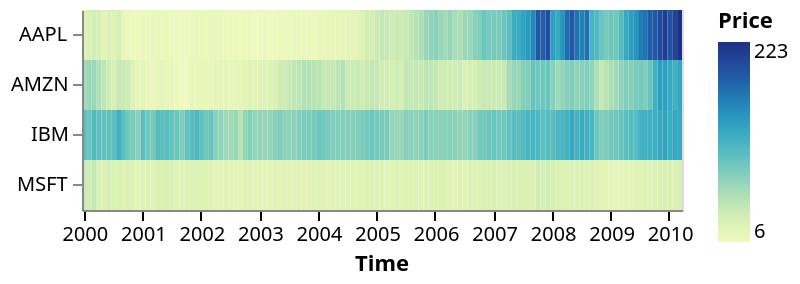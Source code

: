 {"$schema": "https://vega.github.io/schema/vega-lite/v4.json", "transform": [{"filter": "datum.symbol !== 'GOOG'"}], "width": 300, "height": 100, "data": {"values": [{"symbol": "MSFT", "date": "Jan 1 2000", "price": 39.81}, {"symbol": "MSFT", "date": "Feb 1 2000", "price": 36.35}, {"symbol": "MSFT", "date": "Mar 1 2000", "price": 43.22}, {"symbol": "MSFT", "date": "Apr 1 2000", "price": 28.37}, {"symbol": "MSFT", "date": "May 1 2000", "price": 25.45}, {"symbol": "MSFT", "date": "Jun 1 2000", "price": 32.54}, {"symbol": "MSFT", "date": "Jul 1 2000", "price": 28.4}, {"symbol": "MSFT", "date": "Aug 1 2000", "price": 28.4}, {"symbol": "MSFT", "date": "Sep 1 2000", "price": 24.53}, {"symbol": "MSFT", "date": "Oct 1 2000", "price": 28.02}, {"symbol": "MSFT", "date": "Nov 1 2000", "price": 23.34}, {"symbol": "MSFT", "date": "Dec 1 2000", "price": 17.65}, {"symbol": "MSFT", "date": "Jan 1 2001", "price": 24.84}, {"symbol": "MSFT", "date": "Feb 1 2001", "price": 24.0}, {"symbol": "MSFT", "date": "Mar 1 2001", "price": 22.25}, {"symbol": "MSFT", "date": "Apr 1 2001", "price": 27.56}, {"symbol": "MSFT", "date": "May 1 2001", "price": 28.14}, {"symbol": "MSFT", "date": "Jun 1 2001", "price": 29.7}, {"symbol": "MSFT", "date": "Jul 1 2001", "price": 26.93}, {"symbol": "MSFT", "date": "Aug 1 2001", "price": 23.21}, {"symbol": "MSFT", "date": "Sep 1 2001", "price": 20.82}, {"symbol": "MSFT", "date": "Oct 1 2001", "price": 23.65}, {"symbol": "MSFT", "date": "Nov 1 2001", "price": 26.12}, {"symbol": "MSFT", "date": "Dec 1 2001", "price": 26.95}, {"symbol": "MSFT", "date": "Jan 1 2002", "price": 25.92}, {"symbol": "MSFT", "date": "Feb 1 2002", "price": 23.73}, {"symbol": "MSFT", "date": "Mar 1 2002", "price": 24.53}, {"symbol": "MSFT", "date": "Apr 1 2002", "price": 21.26}, {"symbol": "MSFT", "date": "May 1 2002", "price": 20.71}, {"symbol": "MSFT", "date": "Jun 1 2002", "price": 22.25}, {"symbol": "MSFT", "date": "Jul 1 2002", "price": 19.52}, {"symbol": "MSFT", "date": "Aug 1 2002", "price": 19.97}, {"symbol": "MSFT", "date": "Sep 1 2002", "price": 17.79}, {"symbol": "MSFT", "date": "Oct 1 2002", "price": 21.75}, {"symbol": "MSFT", "date": "Nov 1 2002", "price": 23.46}, {"symbol": "MSFT", "date": "Dec 1 2002", "price": 21.03}, {"symbol": "MSFT", "date": "Jan 1 2003", "price": 19.31}, {"symbol": "MSFT", "date": "Feb 1 2003", "price": 19.34}, {"symbol": "MSFT", "date": "Mar 1 2003", "price": 19.76}, {"symbol": "MSFT", "date": "Apr 1 2003", "price": 20.87}, {"symbol": "MSFT", "date": "May 1 2003", "price": 20.09}, {"symbol": "MSFT", "date": "Jun 1 2003", "price": 20.93}, {"symbol": "MSFT", "date": "Jul 1 2003", "price": 21.56}, {"symbol": "MSFT", "date": "Aug 1 2003", "price": 21.65}, {"symbol": "MSFT", "date": "Sep 1 2003", "price": 22.69}, {"symbol": "MSFT", "date": "Oct 1 2003", "price": 21.45}, {"symbol": "MSFT", "date": "Nov 1 2003", "price": 21.1}, {"symbol": "MSFT", "date": "Dec 1 2003", "price": 22.46}, {"symbol": "MSFT", "date": "Jan 1 2004", "price": 22.69}, {"symbol": "MSFT", "date": "Feb 1 2004", "price": 21.77}, {"symbol": "MSFT", "date": "Mar 1 2004", "price": 20.46}, {"symbol": "MSFT", "date": "Apr 1 2004", "price": 21.45}, {"symbol": "MSFT", "date": "May 1 2004", "price": 21.53}, {"symbol": "MSFT", "date": "Jun 1 2004", "price": 23.44}, {"symbol": "MSFT", "date": "Jul 1 2004", "price": 23.38}, {"symbol": "MSFT", "date": "Aug 1 2004", "price": 22.47}, {"symbol": "MSFT", "date": "Sep 1 2004", "price": 22.76}, {"symbol": "MSFT", "date": "Oct 1 2004", "price": 23.02}, {"symbol": "MSFT", "date": "Nov 1 2004", "price": 24.6}, {"symbol": "MSFT", "date": "Dec 1 2004", "price": 24.52}, {"symbol": "MSFT", "date": "Jan 1 2005", "price": 24.11}, {"symbol": "MSFT", "date": "Feb 1 2005", "price": 23.15}, {"symbol": "MSFT", "date": "Mar 1 2005", "price": 22.24}, {"symbol": "MSFT", "date": "Apr 1 2005", "price": 23.28}, {"symbol": "MSFT", "date": "May 1 2005", "price": 23.82}, {"symbol": "MSFT", "date": "Jun 1 2005", "price": 22.93}, {"symbol": "MSFT", "date": "Jul 1 2005", "price": 23.64}, {"symbol": "MSFT", "date": "Aug 1 2005", "price": 25.35}, {"symbol": "MSFT", "date": "Sep 1 2005", "price": 23.83}, {"symbol": "MSFT", "date": "Oct 1 2005", "price": 23.8}, {"symbol": "MSFT", "date": "Nov 1 2005", "price": 25.71}, {"symbol": "MSFT", "date": "Dec 1 2005", "price": 24.29}, {"symbol": "MSFT", "date": "Jan 1 2006", "price": 26.14}, {"symbol": "MSFT", "date": "Feb 1 2006", "price": 25.04}, {"symbol": "MSFT", "date": "Mar 1 2006", "price": 25.36}, {"symbol": "MSFT", "date": "Apr 1 2006", "price": 22.5}, {"symbol": "MSFT", "date": "May 1 2006", "price": 21.19}, {"symbol": "MSFT", "date": "Jun 1 2006", "price": 21.8}, {"symbol": "MSFT", "date": "Jul 1 2006", "price": 22.51}, {"symbol": "MSFT", "date": "Aug 1 2006", "price": 24.13}, {"symbol": "MSFT", "date": "Sep 1 2006", "price": 25.68}, {"symbol": "MSFT", "date": "Oct 1 2006", "price": 26.96}, {"symbol": "MSFT", "date": "Nov 1 2006", "price": 27.66}, {"symbol": "MSFT", "date": "Dec 1 2006", "price": 28.13}, {"symbol": "MSFT", "date": "Jan 1 2007", "price": 29.07}, {"symbol": "MSFT", "date": "Feb 1 2007", "price": 26.63}, {"symbol": "MSFT", "date": "Mar 1 2007", "price": 26.35}, {"symbol": "MSFT", "date": "Apr 1 2007", "price": 28.3}, {"symbol": "MSFT", "date": "May 1 2007", "price": 29.11}, {"symbol": "MSFT", "date": "Jun 1 2007", "price": 27.95}, {"symbol": "MSFT", "date": "Jul 1 2007", "price": 27.5}, {"symbol": "MSFT", "date": "Aug 1 2007", "price": 27.34}, {"symbol": "MSFT", "date": "Sep 1 2007", "price": 28.04}, {"symbol": "MSFT", "date": "Oct 1 2007", "price": 35.03}, {"symbol": "MSFT", "date": "Nov 1 2007", "price": 32.09}, {"symbol": "MSFT", "date": "Dec 1 2007", "price": 34.0}, {"symbol": "MSFT", "date": "Jan 1 2008", "price": 31.13}, {"symbol": "MSFT", "date": "Feb 1 2008", "price": 26.07}, {"symbol": "MSFT", "date": "Mar 1 2008", "price": 27.21}, {"symbol": "MSFT", "date": "Apr 1 2008", "price": 27.34}, {"symbol": "MSFT", "date": "May 1 2008", "price": 27.25}, {"symbol": "MSFT", "date": "Jun 1 2008", "price": 26.47}, {"symbol": "MSFT", "date": "Jul 1 2008", "price": 24.75}, {"symbol": "MSFT", "date": "Aug 1 2008", "price": 26.36}, {"symbol": "MSFT", "date": "Sep 1 2008", "price": 25.78}, {"symbol": "MSFT", "date": "Oct 1 2008", "price": 21.57}, {"symbol": "MSFT", "date": "Nov 1 2008", "price": 19.66}, {"symbol": "MSFT", "date": "Dec 1 2008", "price": 18.91}, {"symbol": "MSFT", "date": "Jan 1 2009", "price": 16.63}, {"symbol": "MSFT", "date": "Feb 1 2009", "price": 15.81}, {"symbol": "MSFT", "date": "Mar 1 2009", "price": 17.99}, {"symbol": "MSFT", "date": "Apr 1 2009", "price": 19.84}, {"symbol": "MSFT", "date": "May 1 2009", "price": 20.59}, {"symbol": "MSFT", "date": "Jun 1 2009", "price": 23.42}, {"symbol": "MSFT", "date": "Jul 1 2009", "price": 23.18}, {"symbol": "MSFT", "date": "Aug 1 2009", "price": 24.43}, {"symbol": "MSFT", "date": "Sep 1 2009", "price": 25.49}, {"symbol": "MSFT", "date": "Oct 1 2009", "price": 27.48}, {"symbol": "MSFT", "date": "Nov 1 2009", "price": 29.27}, {"symbol": "MSFT", "date": "Dec 1 2009", "price": 30.34}, {"symbol": "MSFT", "date": "Jan 1 2010", "price": 28.05}, {"symbol": "MSFT", "date": "Feb 1 2010", "price": 28.67}, {"symbol": "MSFT", "date": "Mar 1 2010", "price": 28.8}, {"symbol": "AMZN", "date": "Jan 1 2000", "price": 64.56}, {"symbol": "AMZN", "date": "Feb 1 2000", "price": 68.87}, {"symbol": "AMZN", "date": "Mar 1 2000", "price": 67.0}, {"symbol": "AMZN", "date": "Apr 1 2000", "price": 55.19}, {"symbol": "AMZN", "date": "May 1 2000", "price": 48.31}, {"symbol": "AMZN", "date": "Jun 1 2000", "price": 36.31}, {"symbol": "AMZN", "date": "Jul 1 2000", "price": 30.12}, {"symbol": "AMZN", "date": "Aug 1 2000", "price": 41.5}, {"symbol": "AMZN", "date": "Sep 1 2000", "price": 38.44}, {"symbol": "AMZN", "date": "Oct 1 2000", "price": 36.62}, {"symbol": "AMZN", "date": "Nov 1 2000", "price": 24.69}, {"symbol": "AMZN", "date": "Dec 1 2000", "price": 15.56}, {"symbol": "AMZN", "date": "Jan 1 2001", "price": 17.31}, {"symbol": "AMZN", "date": "Feb 1 2001", "price": 10.19}, {"symbol": "AMZN", "date": "Mar 1 2001", "price": 10.23}, {"symbol": "AMZN", "date": "Apr 1 2001", "price": 15.78}, {"symbol": "AMZN", "date": "May 1 2001", "price": 16.69}, {"symbol": "AMZN", "date": "Jun 1 2001", "price": 14.15}, {"symbol": "AMZN", "date": "Jul 1 2001", "price": 12.49}, {"symbol": "AMZN", "date": "Aug 1 2001", "price": 8.94}, {"symbol": "AMZN", "date": "Sep 1 2001", "price": 5.97}, {"symbol": "AMZN", "date": "Oct 1 2001", "price": 6.98}, {"symbol": "AMZN", "date": "Nov 1 2001", "price": 11.32}, {"symbol": "AMZN", "date": "Dec 1 2001", "price": 10.82}, {"symbol": "AMZN", "date": "Jan 1 2002", "price": 14.19}, {"symbol": "AMZN", "date": "Feb 1 2002", "price": 14.1}, {"symbol": "AMZN", "date": "Mar 1 2002", "price": 14.3}, {"symbol": "AMZN", "date": "Apr 1 2002", "price": 16.69}, {"symbol": "AMZN", "date": "May 1 2002", "price": 18.23}, {"symbol": "AMZN", "date": "Jun 1 2002", "price": 16.25}, {"symbol": "AMZN", "date": "Jul 1 2002", "price": 14.45}, {"symbol": "AMZN", "date": "Aug 1 2002", "price": 14.94}, {"symbol": "AMZN", "date": "Sep 1 2002", "price": 15.93}, {"symbol": "AMZN", "date": "Oct 1 2002", "price": 19.36}, {"symbol": "AMZN", "date": "Nov 1 2002", "price": 23.35}, {"symbol": "AMZN", "date": "Dec 1 2002", "price": 18.89}, {"symbol": "AMZN", "date": "Jan 1 2003", "price": 21.85}, {"symbol": "AMZN", "date": "Feb 1 2003", "price": 22.01}, {"symbol": "AMZN", "date": "Mar 1 2003", "price": 26.03}, {"symbol": "AMZN", "date": "Apr 1 2003", "price": 28.69}, {"symbol": "AMZN", "date": "May 1 2003", "price": 35.89}, {"symbol": "AMZN", "date": "Jun 1 2003", "price": 36.32}, {"symbol": "AMZN", "date": "Jul 1 2003", "price": 41.64}, {"symbol": "AMZN", "date": "Aug 1 2003", "price": 46.32}, {"symbol": "AMZN", "date": "Sep 1 2003", "price": 48.43}, {"symbol": "AMZN", "date": "Oct 1 2003", "price": 54.43}, {"symbol": "AMZN", "date": "Nov 1 2003", "price": 53.97}, {"symbol": "AMZN", "date": "Dec 1 2003", "price": 52.62}, {"symbol": "AMZN", "date": "Jan 1 2004", "price": 50.4}, {"symbol": "AMZN", "date": "Feb 1 2004", "price": 43.01}, {"symbol": "AMZN", "date": "Mar 1 2004", "price": 43.28}, {"symbol": "AMZN", "date": "Apr 1 2004", "price": 43.6}, {"symbol": "AMZN", "date": "May 1 2004", "price": 48.5}, {"symbol": "AMZN", "date": "Jun 1 2004", "price": 54.4}, {"symbol": "AMZN", "date": "Jul 1 2004", "price": 38.92}, {"symbol": "AMZN", "date": "Aug 1 2004", "price": 38.14}, {"symbol": "AMZN", "date": "Sep 1 2004", "price": 40.86}, {"symbol": "AMZN", "date": "Oct 1 2004", "price": 34.13}, {"symbol": "AMZN", "date": "Nov 1 2004", "price": 39.68}, {"symbol": "AMZN", "date": "Dec 1 2004", "price": 44.29}, {"symbol": "AMZN", "date": "Jan 1 2005", "price": 43.22}, {"symbol": "AMZN", "date": "Feb 1 2005", "price": 35.18}, {"symbol": "AMZN", "date": "Mar 1 2005", "price": 34.27}, {"symbol": "AMZN", "date": "Apr 1 2005", "price": 32.36}, {"symbol": "AMZN", "date": "May 1 2005", "price": 35.51}, {"symbol": "AMZN", "date": "Jun 1 2005", "price": 33.09}, {"symbol": "AMZN", "date": "Jul 1 2005", "price": 45.15}, {"symbol": "AMZN", "date": "Aug 1 2005", "price": 42.7}, {"symbol": "AMZN", "date": "Sep 1 2005", "price": 45.3}, {"symbol": "AMZN", "date": "Oct 1 2005", "price": 39.86}, {"symbol": "AMZN", "date": "Nov 1 2005", "price": 48.46}, {"symbol": "AMZN", "date": "Dec 1 2005", "price": 47.15}, {"symbol": "AMZN", "date": "Jan 1 2006", "price": 44.82}, {"symbol": "AMZN", "date": "Feb 1 2006", "price": 37.44}, {"symbol": "AMZN", "date": "Mar 1 2006", "price": 36.53}, {"symbol": "AMZN", "date": "Apr 1 2006", "price": 35.21}, {"symbol": "AMZN", "date": "May 1 2006", "price": 34.61}, {"symbol": "AMZN", "date": "Jun 1 2006", "price": 38.68}, {"symbol": "AMZN", "date": "Jul 1 2006", "price": 26.89}, {"symbol": "AMZN", "date": "Aug 1 2006", "price": 30.83}, {"symbol": "AMZN", "date": "Sep 1 2006", "price": 32.12}, {"symbol": "AMZN", "date": "Oct 1 2006", "price": 38.09}, {"symbol": "AMZN", "date": "Nov 1 2006", "price": 40.34}, {"symbol": "AMZN", "date": "Dec 1 2006", "price": 39.46}, {"symbol": "AMZN", "date": "Jan 1 2007", "price": 37.67}, {"symbol": "AMZN", "date": "Feb 1 2007", "price": 39.14}, {"symbol": "AMZN", "date": "Mar 1 2007", "price": 39.79}, {"symbol": "AMZN", "date": "Apr 1 2007", "price": 61.33}, {"symbol": "AMZN", "date": "May 1 2007", "price": 69.14}, {"symbol": "AMZN", "date": "Jun 1 2007", "price": 68.41}, {"symbol": "AMZN", "date": "Jul 1 2007", "price": 78.54}, {"symbol": "AMZN", "date": "Aug 1 2007", "price": 79.91}, {"symbol": "AMZN", "date": "Sep 1 2007", "price": 93.15}, {"symbol": "AMZN", "date": "Oct 1 2007", "price": 89.15}, {"symbol": "AMZN", "date": "Nov 1 2007", "price": 90.56}, {"symbol": "AMZN", "date": "Dec 1 2007", "price": 92.64}, {"symbol": "AMZN", "date": "Jan 1 2008", "price": 77.7}, {"symbol": "AMZN", "date": "Feb 1 2008", "price": 64.47}, {"symbol": "AMZN", "date": "Mar 1 2008", "price": 71.3}, {"symbol": "AMZN", "date": "Apr 1 2008", "price": 78.63}, {"symbol": "AMZN", "date": "May 1 2008", "price": 81.62}, {"symbol": "AMZN", "date": "Jun 1 2008", "price": 73.33}, {"symbol": "AMZN", "date": "Jul 1 2008", "price": 76.34}, {"symbol": "AMZN", "date": "Aug 1 2008", "price": 80.81}, {"symbol": "AMZN", "date": "Sep 1 2008", "price": 72.76}, {"symbol": "AMZN", "date": "Oct 1 2008", "price": 57.24}, {"symbol": "AMZN", "date": "Nov 1 2008", "price": 42.7}, {"symbol": "AMZN", "date": "Dec 1 2008", "price": 51.28}, {"symbol": "AMZN", "date": "Jan 1 2009", "price": 58.82}, {"symbol": "AMZN", "date": "Feb 1 2009", "price": 64.79}, {"symbol": "AMZN", "date": "Mar 1 2009", "price": 73.44}, {"symbol": "AMZN", "date": "Apr 1 2009", "price": 80.52}, {"symbol": "AMZN", "date": "May 1 2009", "price": 77.99}, {"symbol": "AMZN", "date": "Jun 1 2009", "price": 83.66}, {"symbol": "AMZN", "date": "Jul 1 2009", "price": 85.76}, {"symbol": "AMZN", "date": "Aug 1 2009", "price": 81.19}, {"symbol": "AMZN", "date": "Sep 1 2009", "price": 93.36}, {"symbol": "AMZN", "date": "Oct 1 2009", "price": 118.81}, {"symbol": "AMZN", "date": "Nov 1 2009", "price": 135.91}, {"symbol": "AMZN", "date": "Dec 1 2009", "price": 134.52}, {"symbol": "AMZN", "date": "Jan 1 2010", "price": 125.41}, {"symbol": "AMZN", "date": "Feb 1 2010", "price": 118.4}, {"symbol": "AMZN", "date": "Mar 1 2010", "price": 128.82}, {"symbol": "IBM", "date": "Jan 1 2000", "price": 100.52}, {"symbol": "IBM", "date": "Feb 1 2000", "price": 92.11}, {"symbol": "IBM", "date": "Mar 1 2000", "price": 106.11}, {"symbol": "IBM", "date": "Apr 1 2000", "price": 99.95}, {"symbol": "IBM", "date": "May 1 2000", "price": 96.31}, {"symbol": "IBM", "date": "Jun 1 2000", "price": 98.33}, {"symbol": "IBM", "date": "Jul 1 2000", "price": 100.74}, {"symbol": "IBM", "date": "Aug 1 2000", "price": 118.62}, {"symbol": "IBM", "date": "Sep 1 2000", "price": 101.19}, {"symbol": "IBM", "date": "Oct 1 2000", "price": 88.5}, {"symbol": "IBM", "date": "Nov 1 2000", "price": 84.12}, {"symbol": "IBM", "date": "Dec 1 2000", "price": 76.47}, {"symbol": "IBM", "date": "Jan 1 2001", "price": 100.76}, {"symbol": "IBM", "date": "Feb 1 2001", "price": 89.98}, {"symbol": "IBM", "date": "Mar 1 2001", "price": 86.63}, {"symbol": "IBM", "date": "Apr 1 2001", "price": 103.7}, {"symbol": "IBM", "date": "May 1 2001", "price": 100.82}, {"symbol": "IBM", "date": "Jun 1 2001", "price": 102.35}, {"symbol": "IBM", "date": "Jul 1 2001", "price": 94.87}, {"symbol": "IBM", "date": "Aug 1 2001", "price": 90.25}, {"symbol": "IBM", "date": "Sep 1 2001", "price": 82.82}, {"symbol": "IBM", "date": "Oct 1 2001", "price": 97.58}, {"symbol": "IBM", "date": "Nov 1 2001", "price": 104.5}, {"symbol": "IBM", "date": "Dec 1 2001", "price": 109.36}, {"symbol": "IBM", "date": "Jan 1 2002", "price": 97.54}, {"symbol": "IBM", "date": "Feb 1 2002", "price": 88.82}, {"symbol": "IBM", "date": "Mar 1 2002", "price": 94.15}, {"symbol": "IBM", "date": "Apr 1 2002", "price": 75.82}, {"symbol": "IBM", "date": "May 1 2002", "price": 72.97}, {"symbol": "IBM", "date": "Jun 1 2002", "price": 65.31}, {"symbol": "IBM", "date": "Jul 1 2002", "price": 63.86}, {"symbol": "IBM", "date": "Aug 1 2002", "price": 68.52}, {"symbol": "IBM", "date": "Sep 1 2002", "price": 53.01}, {"symbol": "IBM", "date": "Oct 1 2002", "price": 71.76}, {"symbol": "IBM", "date": "Nov 1 2002", "price": 79.16}, {"symbol": "IBM", "date": "Dec 1 2002", "price": 70.58}, {"symbol": "IBM", "date": "Jan 1 2003", "price": 71.22}, {"symbol": "IBM", "date": "Feb 1 2003", "price": 71.13}, {"symbol": "IBM", "date": "Mar 1 2003", "price": 71.57}, {"symbol": "IBM", "date": "Apr 1 2003", "price": 77.47}, {"symbol": "IBM", "date": "May 1 2003", "price": 80.48}, {"symbol": "IBM", "date": "Jun 1 2003", "price": 75.42}, {"symbol": "IBM", "date": "Jul 1 2003", "price": 74.28}, {"symbol": "IBM", "date": "Aug 1 2003", "price": 75.12}, {"symbol": "IBM", "date": "Sep 1 2003", "price": 80.91}, {"symbol": "IBM", "date": "Oct 1 2003", "price": 81.96}, {"symbol": "IBM", "date": "Nov 1 2003", "price": 83.08}, {"symbol": "IBM", "date": "Dec 1 2003", "price": 85.05}, {"symbol": "IBM", "date": "Jan 1 2004", "price": 91.06}, {"symbol": "IBM", "date": "Feb 1 2004", "price": 88.7}, {"symbol": "IBM", "date": "Mar 1 2004", "price": 84.41}, {"symbol": "IBM", "date": "Apr 1 2004", "price": 81.04}, {"symbol": "IBM", "date": "May 1 2004", "price": 81.59}, {"symbol": "IBM", "date": "Jun 1 2004", "price": 81.19}, {"symbol": "IBM", "date": "Jul 1 2004", "price": 80.19}, {"symbol": "IBM", "date": "Aug 1 2004", "price": 78.17}, {"symbol": "IBM", "date": "Sep 1 2004", "price": 79.13}, {"symbol": "IBM", "date": "Oct 1 2004", "price": 82.84}, {"symbol": "IBM", "date": "Nov 1 2004", "price": 87.15}, {"symbol": "IBM", "date": "Dec 1 2004", "price": 91.16}, {"symbol": "IBM", "date": "Jan 1 2005", "price": 86.39}, {"symbol": "IBM", "date": "Feb 1 2005", "price": 85.78}, {"symbol": "IBM", "date": "Mar 1 2005", "price": 84.66}, {"symbol": "IBM", "date": "Apr 1 2005", "price": 70.77}, {"symbol": "IBM", "date": "May 1 2005", "price": 70.18}, {"symbol": "IBM", "date": "Jun 1 2005", "price": 68.93}, {"symbol": "IBM", "date": "Jul 1 2005", "price": 77.53}, {"symbol": "IBM", "date": "Aug 1 2005", "price": 75.07}, {"symbol": "IBM", "date": "Sep 1 2005", "price": 74.7}, {"symbol": "IBM", "date": "Oct 1 2005", "price": 76.25}, {"symbol": "IBM", "date": "Nov 1 2005", "price": 82.98}, {"symbol": "IBM", "date": "Dec 1 2005", "price": 76.73}, {"symbol": "IBM", "date": "Jan 1 2006", "price": 75.89}, {"symbol": "IBM", "date": "Feb 1 2006", "price": 75.09}, {"symbol": "IBM", "date": "Mar 1 2006", "price": 77.17}, {"symbol": "IBM", "date": "Apr 1 2006", "price": 77.05}, {"symbol": "IBM", "date": "May 1 2006", "price": 75.04}, {"symbol": "IBM", "date": "Jun 1 2006", "price": 72.15}, {"symbol": "IBM", "date": "Jul 1 2006", "price": 72.7}, {"symbol": "IBM", "date": "Aug 1 2006", "price": 76.35}, {"symbol": "IBM", "date": "Sep 1 2006", "price": 77.26}, {"symbol": "IBM", "date": "Oct 1 2006", "price": 87.06}, {"symbol": "IBM", "date": "Nov 1 2006", "price": 86.95}, {"symbol": "IBM", "date": "Dec 1 2006", "price": 91.9}, {"symbol": "IBM", "date": "Jan 1 2007", "price": 93.79}, {"symbol": "IBM", "date": "Feb 1 2007", "price": 88.18}, {"symbol": "IBM", "date": "Mar 1 2007", "price": 89.44}, {"symbol": "IBM", "date": "Apr 1 2007", "price": 96.98}, {"symbol": "IBM", "date": "May 1 2007", "price": 101.54}, {"symbol": "IBM", "date": "Jun 1 2007", "price": 100.25}, {"symbol": "IBM", "date": "Jul 1 2007", "price": 105.4}, {"symbol": "IBM", "date": "Aug 1 2007", "price": 111.54}, {"symbol": "IBM", "date": "Sep 1 2007", "price": 112.6}, {"symbol": "IBM", "date": "Oct 1 2007", "price": 111.0}, {"symbol": "IBM", "date": "Nov 1 2007", "price": 100.9}, {"symbol": "IBM", "date": "Dec 1 2007", "price": 103.7}, {"symbol": "IBM", "date": "Jan 1 2008", "price": 102.75}, {"symbol": "IBM", "date": "Feb 1 2008", "price": 109.64}, {"symbol": "IBM", "date": "Mar 1 2008", "price": 110.87}, {"symbol": "IBM", "date": "Apr 1 2008", "price": 116.23}, {"symbol": "IBM", "date": "May 1 2008", "price": 125.14}, {"symbol": "IBM", "date": "Jun 1 2008", "price": 114.6}, {"symbol": "IBM", "date": "Jul 1 2008", "price": 123.74}, {"symbol": "IBM", "date": "Aug 1 2008", "price": 118.16}, {"symbol": "IBM", "date": "Sep 1 2008", "price": 113.53}, {"symbol": "IBM", "date": "Oct 1 2008", "price": 90.24}, {"symbol": "IBM", "date": "Nov 1 2008", "price": 79.65}, {"symbol": "IBM", "date": "Dec 1 2008", "price": 82.15}, {"symbol": "IBM", "date": "Jan 1 2009", "price": 89.46}, {"symbol": "IBM", "date": "Feb 1 2009", "price": 90.32}, {"symbol": "IBM", "date": "Mar 1 2009", "price": 95.09}, {"symbol": "IBM", "date": "Apr 1 2009", "price": 101.29}, {"symbol": "IBM", "date": "May 1 2009", "price": 104.85}, {"symbol": "IBM", "date": "Jun 1 2009", "price": 103.01}, {"symbol": "IBM", "date": "Jul 1 2009", "price": 116.34}, {"symbol": "IBM", "date": "Aug 1 2009", "price": 117.0}, {"symbol": "IBM", "date": "Sep 1 2009", "price": 118.55}, {"symbol": "IBM", "date": "Oct 1 2009", "price": 119.54}, {"symbol": "IBM", "date": "Nov 1 2009", "price": 125.79}, {"symbol": "IBM", "date": "Dec 1 2009", "price": 130.32}, {"symbol": "IBM", "date": "Jan 1 2010", "price": 121.85}, {"symbol": "IBM", "date": "Feb 1 2010", "price": 127.16}, {"symbol": "IBM", "date": "Mar 1 2010", "price": 125.55}, {"symbol": "GOOG", "date": "Aug 1 2004", "price": 102.37}, {"symbol": "GOOG", "date": "Sep 1 2004", "price": 129.6}, {"symbol": "GOOG", "date": "Oct 1 2004", "price": 190.64}, {"symbol": "GOOG", "date": "Nov 1 2004", "price": 181.98}, {"symbol": "GOOG", "date": "Dec 1 2004", "price": 192.79}, {"symbol": "GOOG", "date": "Jan 1 2005", "price": 195.62}, {"symbol": "GOOG", "date": "Feb 1 2005", "price": 187.99}, {"symbol": "GOOG", "date": "Mar 1 2005", "price": 180.51}, {"symbol": "GOOG", "date": "Apr 1 2005", "price": 220.0}, {"symbol": "GOOG", "date": "May 1 2005", "price": 277.27}, {"symbol": "GOOG", "date": "Jun 1 2005", "price": 294.15}, {"symbol": "GOOG", "date": "Jul 1 2005", "price": 287.76}, {"symbol": "GOOG", "date": "Aug 1 2005", "price": 286.0}, {"symbol": "GOOG", "date": "Sep 1 2005", "price": 316.46}, {"symbol": "GOOG", "date": "Oct 1 2005", "price": 372.14}, {"symbol": "GOOG", "date": "Nov 1 2005", "price": 404.91}, {"symbol": "GOOG", "date": "Dec 1 2005", "price": 414.86}, {"symbol": "GOOG", "date": "Jan 1 2006", "price": 432.66}, {"symbol": "GOOG", "date": "Feb 1 2006", "price": 362.62}, {"symbol": "GOOG", "date": "Mar 1 2006", "price": 390.0}, {"symbol": "GOOG", "date": "Apr 1 2006", "price": 417.94}, {"symbol": "GOOG", "date": "May 1 2006", "price": 371.82}, {"symbol": "GOOG", "date": "Jun 1 2006", "price": 419.33}, {"symbol": "GOOG", "date": "Jul 1 2006", "price": 386.6}, {"symbol": "GOOG", "date": "Aug 1 2006", "price": 378.53}, {"symbol": "GOOG", "date": "Sep 1 2006", "price": 401.9}, {"symbol": "GOOG", "date": "Oct 1 2006", "price": 476.39}, {"symbol": "GOOG", "date": "Nov 1 2006", "price": 484.81}, {"symbol": "GOOG", "date": "Dec 1 2006", "price": 460.48}, {"symbol": "GOOG", "date": "Jan 1 2007", "price": 501.5}, {"symbol": "GOOG", "date": "Feb 1 2007", "price": 449.45}, {"symbol": "GOOG", "date": "Mar 1 2007", "price": 458.16}, {"symbol": "GOOG", "date": "Apr 1 2007", "price": 471.38}, {"symbol": "GOOG", "date": "May 1 2007", "price": 497.91}, {"symbol": "GOOG", "date": "Jun 1 2007", "price": 522.7}, {"symbol": "GOOG", "date": "Jul 1 2007", "price": 510.0}, {"symbol": "GOOG", "date": "Aug 1 2007", "price": 515.25}, {"symbol": "GOOG", "date": "Sep 1 2007", "price": 567.27}, {"symbol": "GOOG", "date": "Oct 1 2007", "price": 707.0}, {"symbol": "GOOG", "date": "Nov 1 2007", "price": 693.0}, {"symbol": "GOOG", "date": "Dec 1 2007", "price": 691.48}, {"symbol": "GOOG", "date": "Jan 1 2008", "price": 564.3}, {"symbol": "GOOG", "date": "Feb 1 2008", "price": 471.18}, {"symbol": "GOOG", "date": "Mar 1 2008", "price": 440.47}, {"symbol": "GOOG", "date": "Apr 1 2008", "price": 574.29}, {"symbol": "GOOG", "date": "May 1 2008", "price": 585.8}, {"symbol": "GOOG", "date": "Jun 1 2008", "price": 526.42}, {"symbol": "GOOG", "date": "Jul 1 2008", "price": 473.75}, {"symbol": "GOOG", "date": "Aug 1 2008", "price": 463.29}, {"symbol": "GOOG", "date": "Sep 1 2008", "price": 400.52}, {"symbol": "GOOG", "date": "Oct 1 2008", "price": 359.36}, {"symbol": "GOOG", "date": "Nov 1 2008", "price": 292.96}, {"symbol": "GOOG", "date": "Dec 1 2008", "price": 307.65}, {"symbol": "GOOG", "date": "Jan 1 2009", "price": 338.53}, {"symbol": "GOOG", "date": "Feb 1 2009", "price": 337.99}, {"symbol": "GOOG", "date": "Mar 1 2009", "price": 348.06}, {"symbol": "GOOG", "date": "Apr 1 2009", "price": 395.97}, {"symbol": "GOOG", "date": "May 1 2009", "price": 417.23}, {"symbol": "GOOG", "date": "Jun 1 2009", "price": 421.59}, {"symbol": "GOOG", "date": "Jul 1 2009", "price": 443.05}, {"symbol": "GOOG", "date": "Aug 1 2009", "price": 461.67}, {"symbol": "GOOG", "date": "Sep 1 2009", "price": 495.85}, {"symbol": "GOOG", "date": "Oct 1 2009", "price": 536.12}, {"symbol": "GOOG", "date": "Nov 1 2009", "price": 583.0}, {"symbol": "GOOG", "date": "Dec 1 2009", "price": 619.98}, {"symbol": "GOOG", "date": "Jan 1 2010", "price": 529.94}, {"symbol": "GOOG", "date": "Feb 1 2010", "price": 526.8}, {"symbol": "GOOG", "date": "Mar 1 2010", "price": 560.19}, {"symbol": "AAPL", "date": "Jan 1 2000", "price": 25.94}, {"symbol": "AAPL", "date": "Feb 1 2000", "price": 28.66}, {"symbol": "AAPL", "date": "Mar 1 2000", "price": 33.95}, {"symbol": "AAPL", "date": "Apr 1 2000", "price": 31.01}, {"symbol": "AAPL", "date": "May 1 2000", "price": 21.0}, {"symbol": "AAPL", "date": "Jun 1 2000", "price": 26.19}, {"symbol": "AAPL", "date": "Jul 1 2000", "price": 25.41}, {"symbol": "AAPL", "date": "Aug 1 2000", "price": 30.47}, {"symbol": "AAPL", "date": "Sep 1 2000", "price": 12.88}, {"symbol": "AAPL", "date": "Oct 1 2000", "price": 9.78}, {"symbol": "AAPL", "date": "Nov 1 2000", "price": 8.25}, {"symbol": "AAPL", "date": "Dec 1 2000", "price": 7.44}, {"symbol": "AAPL", "date": "Jan 1 2001", "price": 10.81}, {"symbol": "AAPL", "date": "Feb 1 2001", "price": 9.12}, {"symbol": "AAPL", "date": "Mar 1 2001", "price": 11.03}, {"symbol": "AAPL", "date": "Apr 1 2001", "price": 12.74}, {"symbol": "AAPL", "date": "May 1 2001", "price": 9.98}, {"symbol": "AAPL", "date": "Jun 1 2001", "price": 11.62}, {"symbol": "AAPL", "date": "Jul 1 2001", "price": 9.4}, {"symbol": "AAPL", "date": "Aug 1 2001", "price": 9.27}, {"symbol": "AAPL", "date": "Sep 1 2001", "price": 7.76}, {"symbol": "AAPL", "date": "Oct 1 2001", "price": 8.78}, {"symbol": "AAPL", "date": "Nov 1 2001", "price": 10.65}, {"symbol": "AAPL", "date": "Dec 1 2001", "price": 10.95}, {"symbol": "AAPL", "date": "Jan 1 2002", "price": 12.36}, {"symbol": "AAPL", "date": "Feb 1 2002", "price": 10.85}, {"symbol": "AAPL", "date": "Mar 1 2002", "price": 11.84}, {"symbol": "AAPL", "date": "Apr 1 2002", "price": 12.14}, {"symbol": "AAPL", "date": "May 1 2002", "price": 11.65}, {"symbol": "AAPL", "date": "Jun 1 2002", "price": 8.86}, {"symbol": "AAPL", "date": "Jul 1 2002", "price": 7.63}, {"symbol": "AAPL", "date": "Aug 1 2002", "price": 7.38}, {"symbol": "AAPL", "date": "Sep 1 2002", "price": 7.25}, {"symbol": "AAPL", "date": "Oct 1 2002", "price": 8.03}, {"symbol": "AAPL", "date": "Nov 1 2002", "price": 7.75}, {"symbol": "AAPL", "date": "Dec 1 2002", "price": 7.16}, {"symbol": "AAPL", "date": "Jan 1 2003", "price": 7.18}, {"symbol": "AAPL", "date": "Feb 1 2003", "price": 7.51}, {"symbol": "AAPL", "date": "Mar 1 2003", "price": 7.07}, {"symbol": "AAPL", "date": "Apr 1 2003", "price": 7.11}, {"symbol": "AAPL", "date": "May 1 2003", "price": 8.98}, {"symbol": "AAPL", "date": "Jun 1 2003", "price": 9.53}, {"symbol": "AAPL", "date": "Jul 1 2003", "price": 10.54}, {"symbol": "AAPL", "date": "Aug 1 2003", "price": 11.31}, {"symbol": "AAPL", "date": "Sep 1 2003", "price": 10.36}, {"symbol": "AAPL", "date": "Oct 1 2003", "price": 11.44}, {"symbol": "AAPL", "date": "Nov 1 2003", "price": 10.45}, {"symbol": "AAPL", "date": "Dec 1 2003", "price": 10.69}, {"symbol": "AAPL", "date": "Jan 1 2004", "price": 11.28}, {"symbol": "AAPL", "date": "Feb 1 2004", "price": 11.96}, {"symbol": "AAPL", "date": "Mar 1 2004", "price": 13.52}, {"symbol": "AAPL", "date": "Apr 1 2004", "price": 12.89}, {"symbol": "AAPL", "date": "May 1 2004", "price": 14.03}, {"symbol": "AAPL", "date": "Jun 1 2004", "price": 16.27}, {"symbol": "AAPL", "date": "Jul 1 2004", "price": 16.17}, {"symbol": "AAPL", "date": "Aug 1 2004", "price": 17.25}, {"symbol": "AAPL", "date": "Sep 1 2004", "price": 19.38}, {"symbol": "AAPL", "date": "Oct 1 2004", "price": 26.2}, {"symbol": "AAPL", "date": "Nov 1 2004", "price": 33.53}, {"symbol": "AAPL", "date": "Dec 1 2004", "price": 32.2}, {"symbol": "AAPL", "date": "Jan 1 2005", "price": 38.45}, {"symbol": "AAPL", "date": "Feb 1 2005", "price": 44.86}, {"symbol": "AAPL", "date": "Mar 1 2005", "price": 41.67}, {"symbol": "AAPL", "date": "Apr 1 2005", "price": 36.06}, {"symbol": "AAPL", "date": "May 1 2005", "price": 39.76}, {"symbol": "AAPL", "date": "Jun 1 2005", "price": 36.81}, {"symbol": "AAPL", "date": "Jul 1 2005", "price": 42.65}, {"symbol": "AAPL", "date": "Aug 1 2005", "price": 46.89}, {"symbol": "AAPL", "date": "Sep 1 2005", "price": 53.61}, {"symbol": "AAPL", "date": "Oct 1 2005", "price": 57.59}, {"symbol": "AAPL", "date": "Nov 1 2005", "price": 67.82}, {"symbol": "AAPL", "date": "Dec 1 2005", "price": 71.89}, {"symbol": "AAPL", "date": "Jan 1 2006", "price": 75.51}, {"symbol": "AAPL", "date": "Feb 1 2006", "price": 68.49}, {"symbol": "AAPL", "date": "Mar 1 2006", "price": 62.72}, {"symbol": "AAPL", "date": "Apr 1 2006", "price": 70.39}, {"symbol": "AAPL", "date": "May 1 2006", "price": 59.77}, {"symbol": "AAPL", "date": "Jun 1 2006", "price": 57.27}, {"symbol": "AAPL", "date": "Jul 1 2006", "price": 67.96}, {"symbol": "AAPL", "date": "Aug 1 2006", "price": 67.85}, {"symbol": "AAPL", "date": "Sep 1 2006", "price": 76.98}, {"symbol": "AAPL", "date": "Oct 1 2006", "price": 81.08}, {"symbol": "AAPL", "date": "Nov 1 2006", "price": 91.66}, {"symbol": "AAPL", "date": "Dec 1 2006", "price": 84.84}, {"symbol": "AAPL", "date": "Jan 1 2007", "price": 85.73}, {"symbol": "AAPL", "date": "Feb 1 2007", "price": 84.61}, {"symbol": "AAPL", "date": "Mar 1 2007", "price": 92.91}, {"symbol": "AAPL", "date": "Apr 1 2007", "price": 99.8}, {"symbol": "AAPL", "date": "May 1 2007", "price": 121.19}, {"symbol": "AAPL", "date": "Jun 1 2007", "price": 122.04}, {"symbol": "AAPL", "date": "Jul 1 2007", "price": 131.76}, {"symbol": "AAPL", "date": "Aug 1 2007", "price": 138.48}, {"symbol": "AAPL", "date": "Sep 1 2007", "price": 153.47}, {"symbol": "AAPL", "date": "Oct 1 2007", "price": 189.95}, {"symbol": "AAPL", "date": "Nov 1 2007", "price": 182.22}, {"symbol": "AAPL", "date": "Dec 1 2007", "price": 198.08}, {"symbol": "AAPL", "date": "Jan 1 2008", "price": 135.36}, {"symbol": "AAPL", "date": "Feb 1 2008", "price": 125.02}, {"symbol": "AAPL", "date": "Mar 1 2008", "price": 143.5}, {"symbol": "AAPL", "date": "Apr 1 2008", "price": 173.95}, {"symbol": "AAPL", "date": "May 1 2008", "price": 188.75}, {"symbol": "AAPL", "date": "Jun 1 2008", "price": 167.44}, {"symbol": "AAPL", "date": "Jul 1 2008", "price": 158.95}, {"symbol": "AAPL", "date": "Aug 1 2008", "price": 169.53}, {"symbol": "AAPL", "date": "Sep 1 2008", "price": 113.66}, {"symbol": "AAPL", "date": "Oct 1 2008", "price": 107.59}, {"symbol": "AAPL", "date": "Nov 1 2008", "price": 92.67}, {"symbol": "AAPL", "date": "Dec 1 2008", "price": 85.35}, {"symbol": "AAPL", "date": "Jan 1 2009", "price": 90.13}, {"symbol": "AAPL", "date": "Feb 1 2009", "price": 89.31}, {"symbol": "AAPL", "date": "Mar 1 2009", "price": 105.12}, {"symbol": "AAPL", "date": "Apr 1 2009", "price": 125.83}, {"symbol": "AAPL", "date": "May 1 2009", "price": 135.81}, {"symbol": "AAPL", "date": "Jun 1 2009", "price": 142.43}, {"symbol": "AAPL", "date": "Jul 1 2009", "price": 163.39}, {"symbol": "AAPL", "date": "Aug 1 2009", "price": 168.21}, {"symbol": "AAPL", "date": "Sep 1 2009", "price": 185.35}, {"symbol": "AAPL", "date": "Oct 1 2009", "price": 188.5}, {"symbol": "AAPL", "date": "Nov 1 2009", "price": 199.91}, {"symbol": "AAPL", "date": "Dec 1 2009", "price": 210.73}, {"symbol": "AAPL", "date": "Jan 1 2010", "price": 192.06}, {"symbol": "AAPL", "date": "Feb 1 2010", "price": 204.62}, {"symbol": "AAPL", "date": "Mar 1 2010", "price": 223.02}]}, "mark": "rect", "encoding": {"x": {"timeUnit": "yearmonthdate", "field": "date", "type": "ordinal", "title": "Time", "axis": {"format": "%Y", "labelAngle": 0, "labelOverlap": false, "labelColor": {"condition": {"test": {"timeUnit": "monthdate", "field": "value", "equal": {"month": 1, "date": 1}}, "value": "black"}, "value": null}, "tickColor": {"condition": {"test": {"timeUnit": "monthdate", "field": "value", "equal": {"month": 1, "date": 1}}, "value": "black"}, "value": null}}}, "color": {"aggregate": "sum", "field": "price", "type": "quantitative", "title": "Price"}, "y": {"field": "symbol", "type": "nominal", "title": null}}}